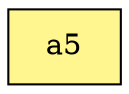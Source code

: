 digraph G {
rankdir=BT;ranksep="2.0";
"a5" [shape=record,fillcolor=khaki1,style=filled,label="{a5}"];
}